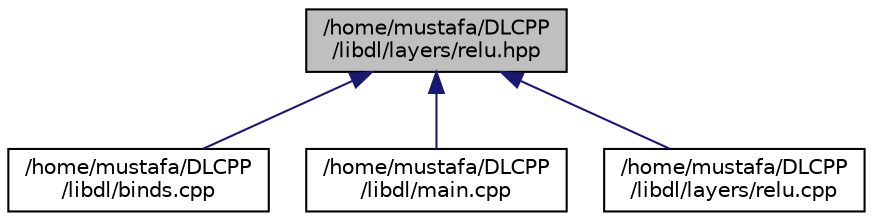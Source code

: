 digraph "/home/mustafa/DLCPP/libdl/layers/relu.hpp"
{
 // LATEX_PDF_SIZE
  edge [fontname="Helvetica",fontsize="10",labelfontname="Helvetica",labelfontsize="10"];
  node [fontname="Helvetica",fontsize="10",shape=record];
  Node7 [label="/home/mustafa/DLCPP\l/libdl/layers/relu.hpp",height=0.2,width=0.4,color="black", fillcolor="grey75", style="filled", fontcolor="black",tooltip=" "];
  Node7 -> Node8 [dir="back",color="midnightblue",fontsize="10",style="solid",fontname="Helvetica"];
  Node8 [label="/home/mustafa/DLCPP\l/libdl/binds.cpp",height=0.2,width=0.4,color="black", fillcolor="white", style="filled",URL="$binds_8cpp.html",tooltip=" "];
  Node7 -> Node9 [dir="back",color="midnightblue",fontsize="10",style="solid",fontname="Helvetica"];
  Node9 [label="/home/mustafa/DLCPP\l/libdl/main.cpp",height=0.2,width=0.4,color="black", fillcolor="white", style="filled",URL="$main_8cpp.html",tooltip=" "];
  Node7 -> Node10 [dir="back",color="midnightblue",fontsize="10",style="solid",fontname="Helvetica"];
  Node10 [label="/home/mustafa/DLCPP\l/libdl/layers/relu.cpp",height=0.2,width=0.4,color="black", fillcolor="white", style="filled",URL="$relu_8cpp.html",tooltip=" "];
}

